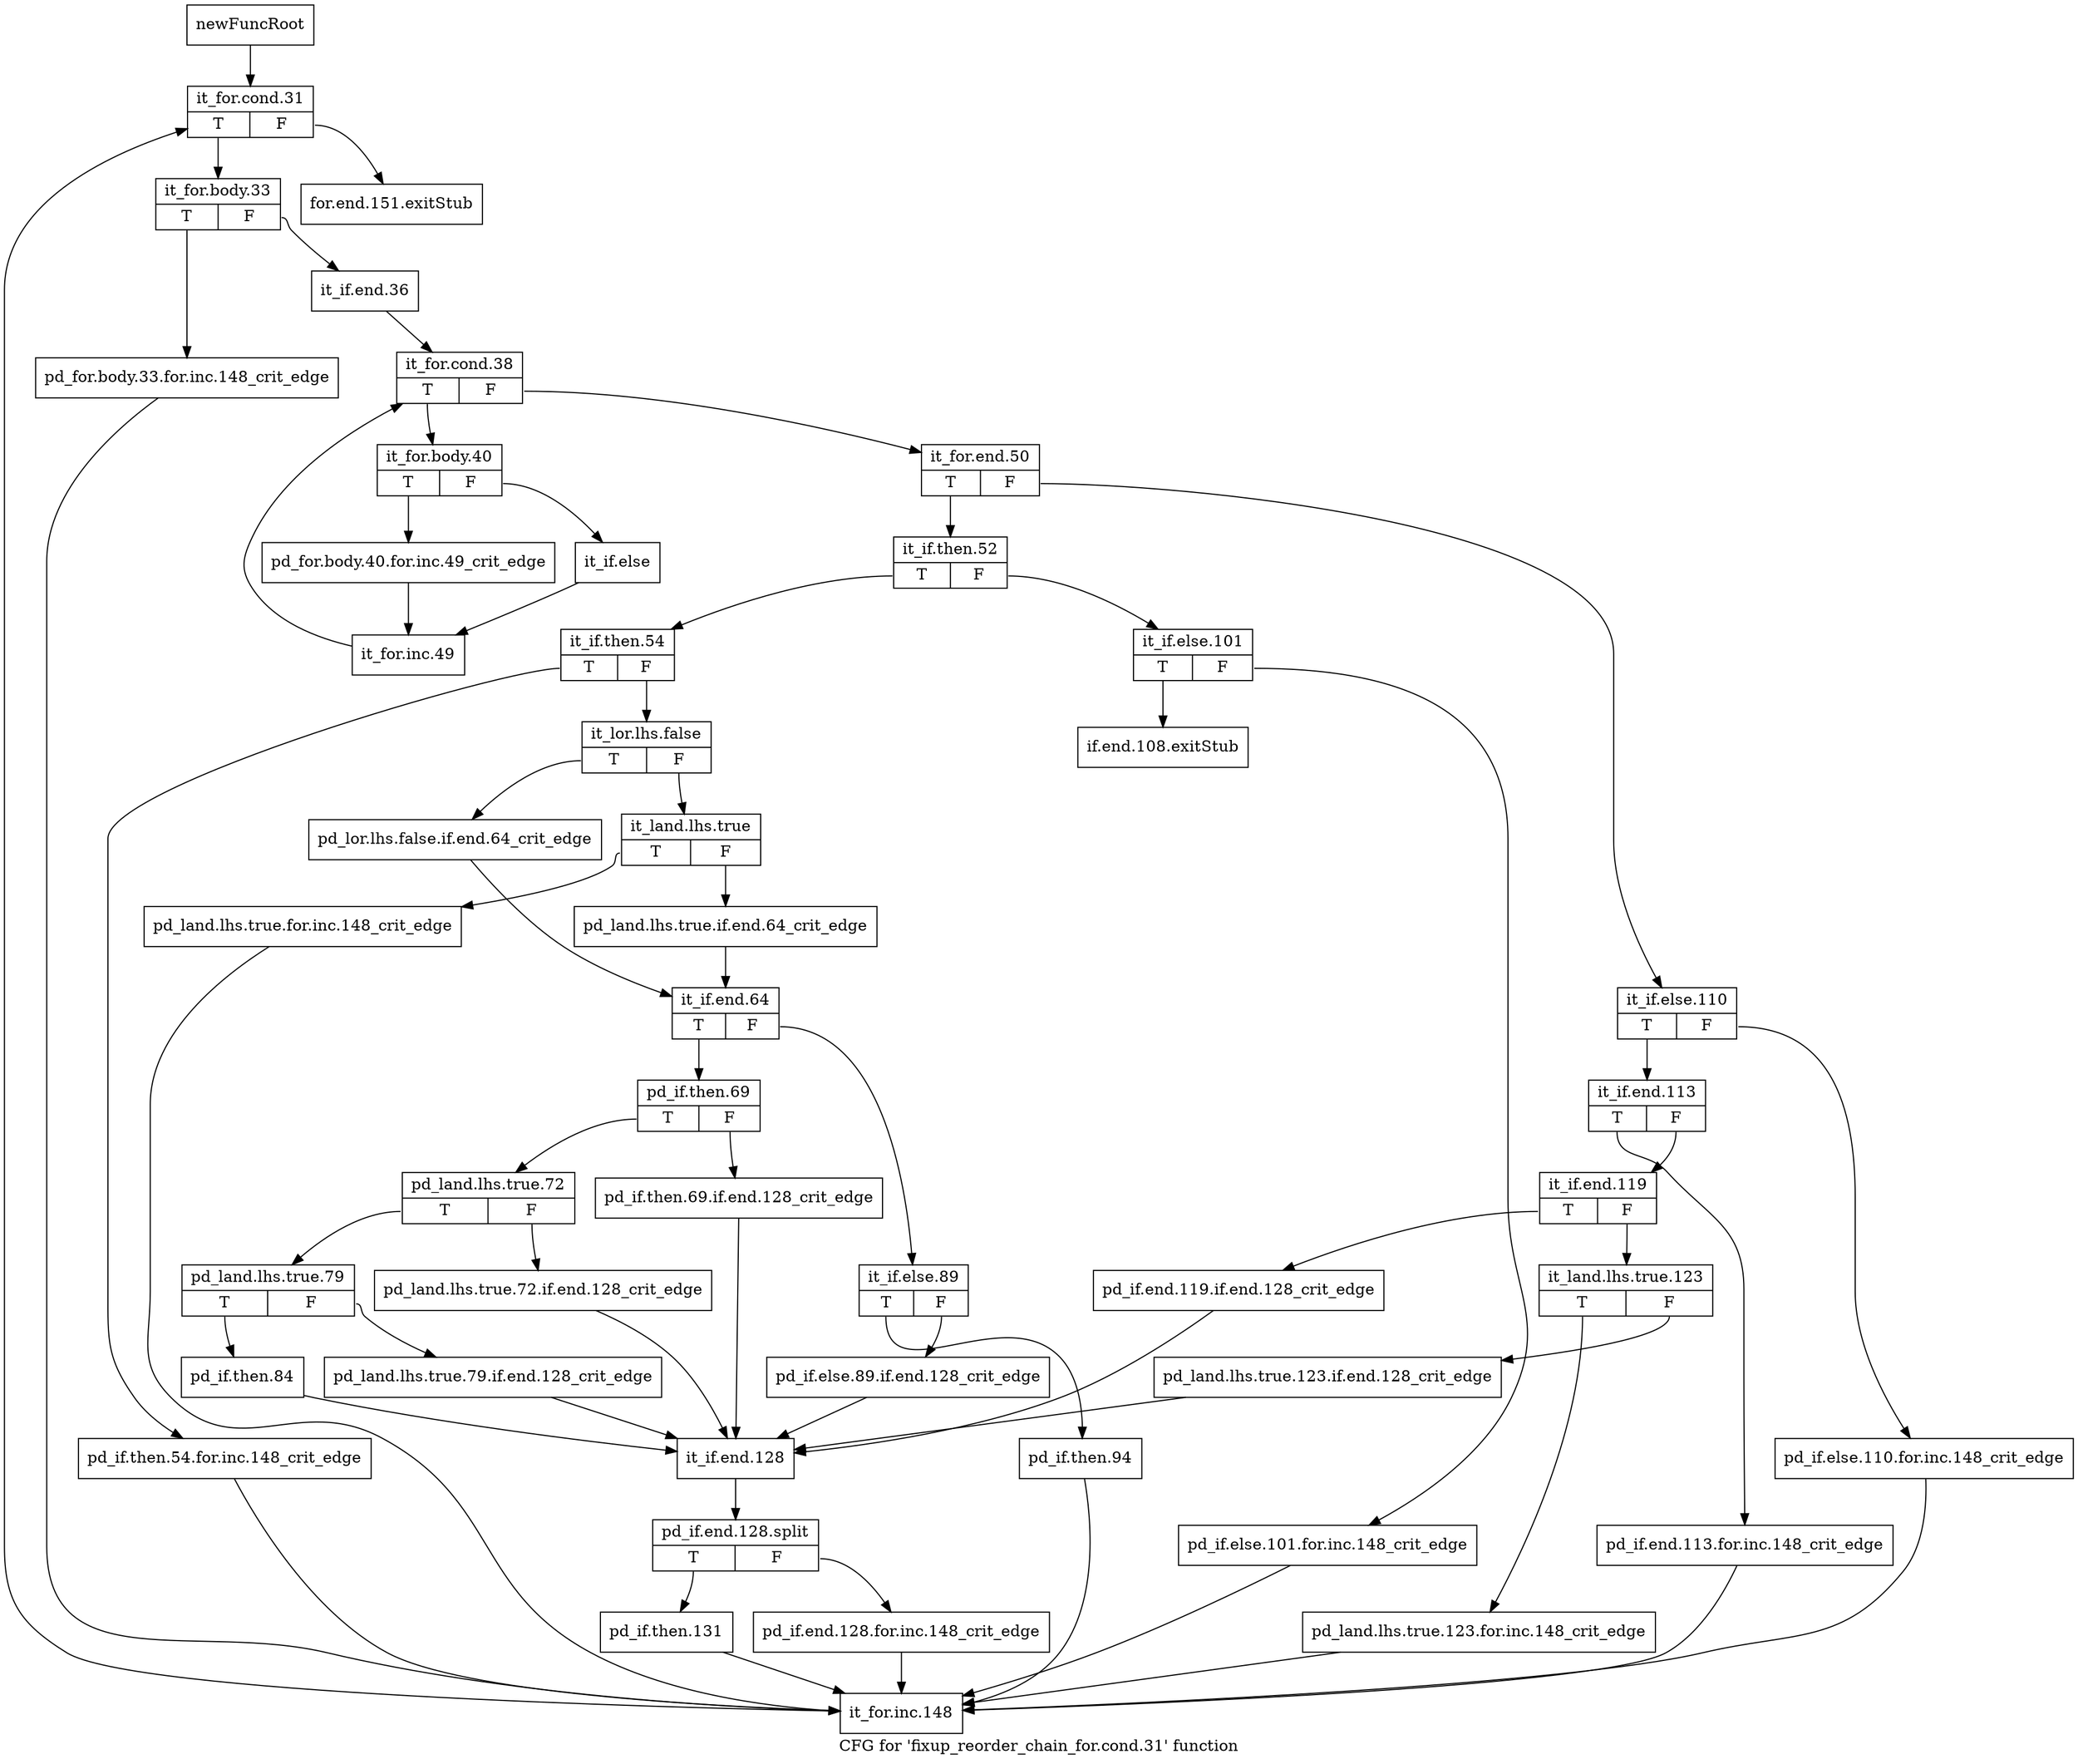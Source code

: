 digraph "CFG for 'fixup_reorder_chain_for.cond.31' function" {
	label="CFG for 'fixup_reorder_chain_for.cond.31' function";

	Node0xa537340 [shape=record,label="{newFuncRoot}"];
	Node0xa537340 -> Node0xa537430;
	Node0xa537390 [shape=record,label="{for.end.151.exitStub}"];
	Node0xa5373e0 [shape=record,label="{if.end.108.exitStub}"];
	Node0xa537430 [shape=record,label="{it_for.cond.31|{<s0>T|<s1>F}}"];
	Node0xa537430:s0 -> Node0xa537480;
	Node0xa537430:s1 -> Node0xa537390;
	Node0xa537480 [shape=record,label="{it_for.body.33|{<s0>T|<s1>F}}"];
	Node0xa537480:s0 -> Node0xa538150;
	Node0xa537480:s1 -> Node0xa5374d0;
	Node0xa5374d0 [shape=record,label="{it_if.end.36}"];
	Node0xa5374d0 -> Node0xa537520;
	Node0xa537520 [shape=record,label="{it_for.cond.38|{<s0>T|<s1>F}}"];
	Node0xa537520:s0 -> Node0xa538010;
	Node0xa537520:s1 -> Node0xa537570;
	Node0xa537570 [shape=record,label="{it_for.end.50|{<s0>T|<s1>F}}"];
	Node0xa537570:s0 -> Node0xa537890;
	Node0xa537570:s1 -> Node0xa5375c0;
	Node0xa5375c0 [shape=record,label="{it_if.else.110|{<s0>T|<s1>F}}"];
	Node0xa5375c0:s0 -> Node0xa537660;
	Node0xa5375c0:s1 -> Node0xa537610;
	Node0xa537610 [shape=record,label="{pd_if.else.110.for.inc.148_crit_edge}"];
	Node0xa537610 -> Node0xa5381a0;
	Node0xa537660 [shape=record,label="{it_if.end.113|{<s0>T|<s1>F}}"];
	Node0xa537660:s0 -> Node0xa537840;
	Node0xa537660:s1 -> Node0xa5376b0;
	Node0xa5376b0 [shape=record,label="{it_if.end.119|{<s0>T|<s1>F}}"];
	Node0xa5376b0:s0 -> Node0xa5377f0;
	Node0xa5376b0:s1 -> Node0xa537700;
	Node0xa537700 [shape=record,label="{it_land.lhs.true.123|{<s0>T|<s1>F}}"];
	Node0xa537700:s0 -> Node0xa5377a0;
	Node0xa537700:s1 -> Node0xa537750;
	Node0xa537750 [shape=record,label="{pd_land.lhs.true.123.if.end.128_crit_edge}"];
	Node0xa537750 -> Node0xa537ed0;
	Node0xa5377a0 [shape=record,label="{pd_land.lhs.true.123.for.inc.148_crit_edge}"];
	Node0xa5377a0 -> Node0xa5381a0;
	Node0xa5377f0 [shape=record,label="{pd_if.end.119.if.end.128_crit_edge}"];
	Node0xa5377f0 -> Node0xa537ed0;
	Node0xa537840 [shape=record,label="{pd_if.end.113.for.inc.148_crit_edge}"];
	Node0xa537840 -> Node0xa5381a0;
	Node0xa537890 [shape=record,label="{it_if.then.52|{<s0>T|<s1>F}}"];
	Node0xa537890:s0 -> Node0xa537980;
	Node0xa537890:s1 -> Node0xa5378e0;
	Node0xa5378e0 [shape=record,label="{it_if.else.101|{<s0>T|<s1>F}}"];
	Node0xa5378e0:s0 -> Node0xa5373e0;
	Node0xa5378e0:s1 -> Node0xa537930;
	Node0xa537930 [shape=record,label="{pd_if.else.101.for.inc.148_crit_edge}"];
	Node0xa537930 -> Node0xa5381a0;
	Node0xa537980 [shape=record,label="{it_if.then.54|{<s0>T|<s1>F}}"];
	Node0xa537980:s0 -> Node0xa537fc0;
	Node0xa537980:s1 -> Node0xa5379d0;
	Node0xa5379d0 [shape=record,label="{it_lor.lhs.false|{<s0>T|<s1>F}}"];
	Node0xa5379d0:s0 -> Node0xa537b10;
	Node0xa5379d0:s1 -> Node0xa537a20;
	Node0xa537a20 [shape=record,label="{it_land.lhs.true|{<s0>T|<s1>F}}"];
	Node0xa537a20:s0 -> Node0xa537ac0;
	Node0xa537a20:s1 -> Node0xa537a70;
	Node0xa537a70 [shape=record,label="{pd_land.lhs.true.if.end.64_crit_edge}"];
	Node0xa537a70 -> Node0xa537b60;
	Node0xa537ac0 [shape=record,label="{pd_land.lhs.true.for.inc.148_crit_edge}"];
	Node0xa537ac0 -> Node0xa5381a0;
	Node0xa537b10 [shape=record,label="{pd_lor.lhs.false.if.end.64_crit_edge}"];
	Node0xa537b10 -> Node0xa537b60;
	Node0xa537b60 [shape=record,label="{it_if.end.64|{<s0>T|<s1>F}}"];
	Node0xa537b60:s0 -> Node0xa537ca0;
	Node0xa537b60:s1 -> Node0xa537bb0;
	Node0xa537bb0 [shape=record,label="{it_if.else.89|{<s0>T|<s1>F}}"];
	Node0xa537bb0:s0 -> Node0xa537c50;
	Node0xa537bb0:s1 -> Node0xa537c00;
	Node0xa537c00 [shape=record,label="{pd_if.else.89.if.end.128_crit_edge}"];
	Node0xa537c00 -> Node0xa537ed0;
	Node0xa537c50 [shape=record,label="{pd_if.then.94}"];
	Node0xa537c50 -> Node0xa5381a0;
	Node0xa537ca0 [shape=record,label="{pd_if.then.69|{<s0>T|<s1>F}}"];
	Node0xa537ca0:s0 -> Node0xa537d40;
	Node0xa537ca0:s1 -> Node0xa537cf0;
	Node0xa537cf0 [shape=record,label="{pd_if.then.69.if.end.128_crit_edge}"];
	Node0xa537cf0 -> Node0xa537ed0;
	Node0xa537d40 [shape=record,label="{pd_land.lhs.true.72|{<s0>T|<s1>F}}"];
	Node0xa537d40:s0 -> Node0xa537de0;
	Node0xa537d40:s1 -> Node0xa537d90;
	Node0xa537d90 [shape=record,label="{pd_land.lhs.true.72.if.end.128_crit_edge}"];
	Node0xa537d90 -> Node0xa537ed0;
	Node0xa537de0 [shape=record,label="{pd_land.lhs.true.79|{<s0>T|<s1>F}}"];
	Node0xa537de0:s0 -> Node0xa537e80;
	Node0xa537de0:s1 -> Node0xa537e30;
	Node0xa537e30 [shape=record,label="{pd_land.lhs.true.79.if.end.128_crit_edge}"];
	Node0xa537e30 -> Node0xa537ed0;
	Node0xa537e80 [shape=record,label="{pd_if.then.84}"];
	Node0xa537e80 -> Node0xa537ed0;
	Node0xa537ed0 [shape=record,label="{it_if.end.128}"];
	Node0xa537ed0 -> Node0xf23d0c0;
	Node0xf23d0c0 [shape=record,label="{pd_if.end.128.split|{<s0>T|<s1>F}}"];
	Node0xf23d0c0:s0 -> Node0xa537f70;
	Node0xf23d0c0:s1 -> Node0xa537f20;
	Node0xa537f20 [shape=record,label="{pd_if.end.128.for.inc.148_crit_edge}"];
	Node0xa537f20 -> Node0xa5381a0;
	Node0xa537f70 [shape=record,label="{pd_if.then.131}"];
	Node0xa537f70 -> Node0xa5381a0;
	Node0xa537fc0 [shape=record,label="{pd_if.then.54.for.inc.148_crit_edge}"];
	Node0xa537fc0 -> Node0xa5381a0;
	Node0xa538010 [shape=record,label="{it_for.body.40|{<s0>T|<s1>F}}"];
	Node0xa538010:s0 -> Node0xa5380b0;
	Node0xa538010:s1 -> Node0xa538060;
	Node0xa538060 [shape=record,label="{it_if.else}"];
	Node0xa538060 -> Node0xa538100;
	Node0xa5380b0 [shape=record,label="{pd_for.body.40.for.inc.49_crit_edge}"];
	Node0xa5380b0 -> Node0xa538100;
	Node0xa538100 [shape=record,label="{it_for.inc.49}"];
	Node0xa538100 -> Node0xa537520;
	Node0xa538150 [shape=record,label="{pd_for.body.33.for.inc.148_crit_edge}"];
	Node0xa538150 -> Node0xa5381a0;
	Node0xa5381a0 [shape=record,label="{it_for.inc.148}"];
	Node0xa5381a0 -> Node0xa537430;
}
